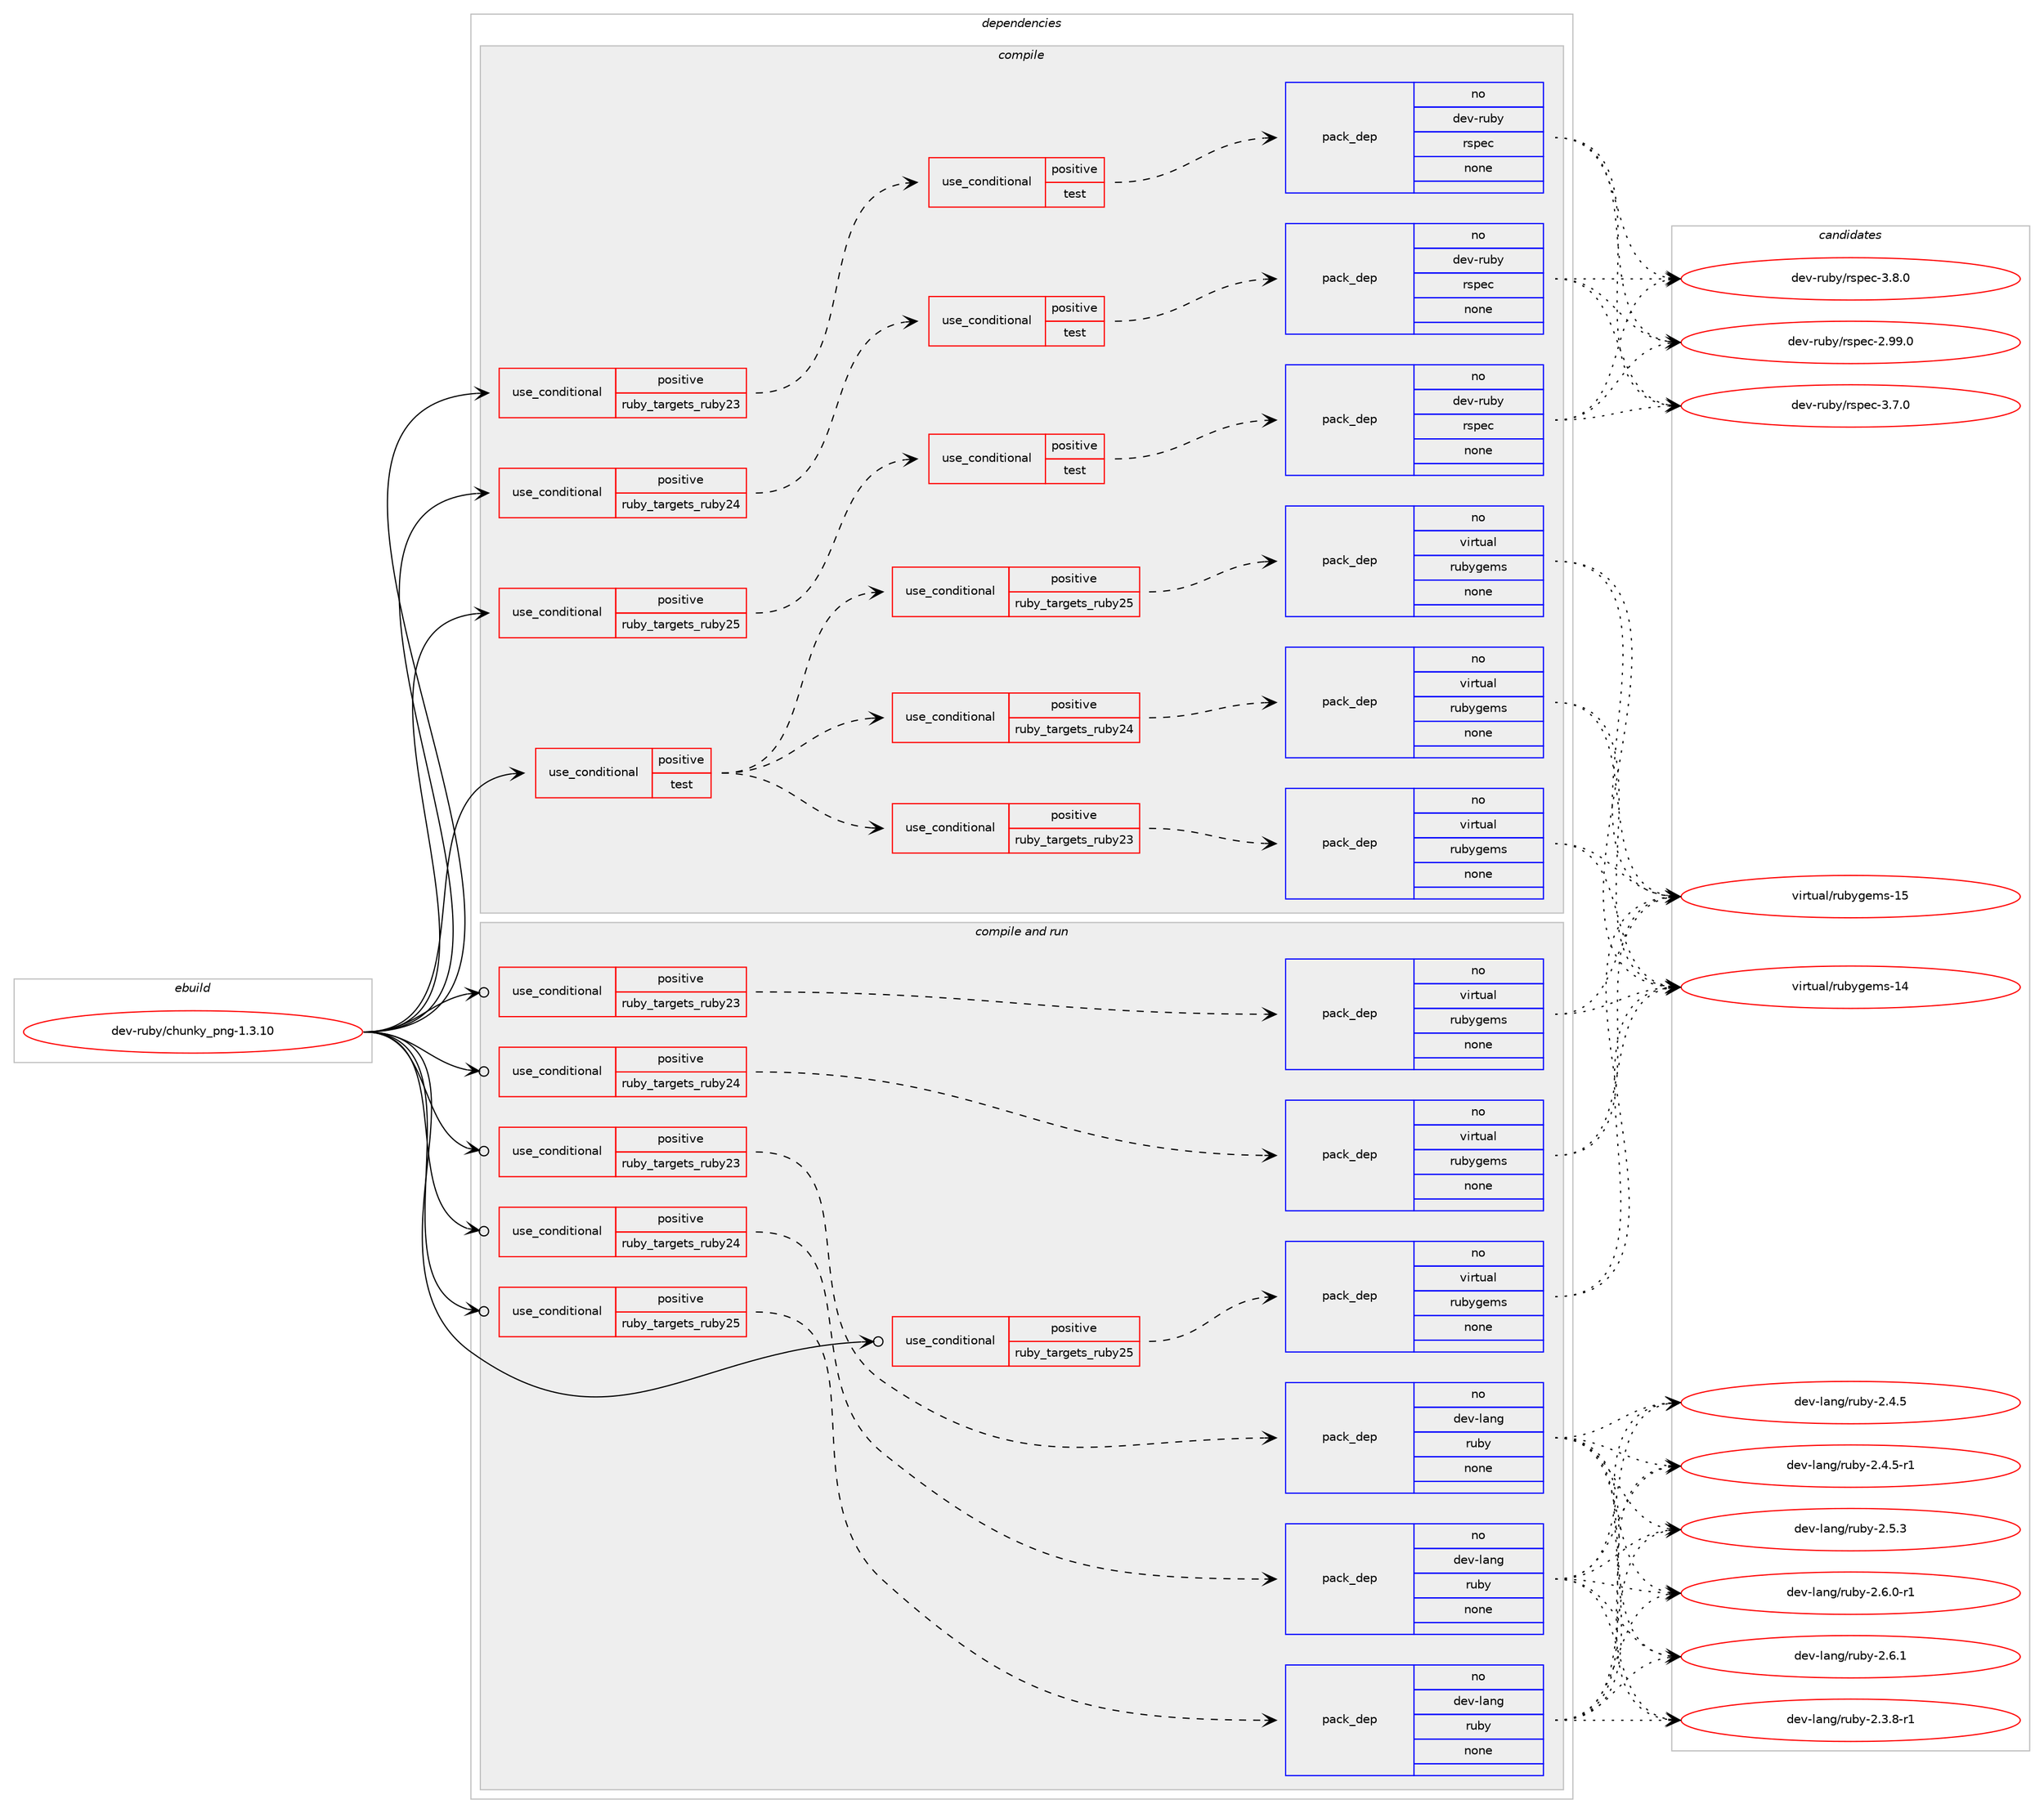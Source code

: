 digraph prolog {

# *************
# Graph options
# *************

newrank=true;
concentrate=true;
compound=true;
graph [rankdir=LR,fontname=Helvetica,fontsize=10,ranksep=1.5];#, ranksep=2.5, nodesep=0.2];
edge  [arrowhead=vee];
node  [fontname=Helvetica,fontsize=10];

# **********
# The ebuild
# **********

subgraph cluster_leftcol {
color=gray;
rank=same;
label=<<i>ebuild</i>>;
id [label="dev-ruby/chunky_png-1.3.10", color=red, width=4, href="../dev-ruby/chunky_png-1.3.10.svg"];
}

# ****************
# The dependencies
# ****************

subgraph cluster_midcol {
color=gray;
label=<<i>dependencies</i>>;
subgraph cluster_compile {
fillcolor="#eeeeee";
style=filled;
label=<<i>compile</i>>;
subgraph cond396252 {
dependency1486711 [label=<<TABLE BORDER="0" CELLBORDER="1" CELLSPACING="0" CELLPADDING="4"><TR><TD ROWSPAN="3" CELLPADDING="10">use_conditional</TD></TR><TR><TD>positive</TD></TR><TR><TD>ruby_targets_ruby23</TD></TR></TABLE>>, shape=none, color=red];
subgraph cond396253 {
dependency1486712 [label=<<TABLE BORDER="0" CELLBORDER="1" CELLSPACING="0" CELLPADDING="4"><TR><TD ROWSPAN="3" CELLPADDING="10">use_conditional</TD></TR><TR><TD>positive</TD></TR><TR><TD>test</TD></TR></TABLE>>, shape=none, color=red];
subgraph pack1067015 {
dependency1486713 [label=<<TABLE BORDER="0" CELLBORDER="1" CELLSPACING="0" CELLPADDING="4" WIDTH="220"><TR><TD ROWSPAN="6" CELLPADDING="30">pack_dep</TD></TR><TR><TD WIDTH="110">no</TD></TR><TR><TD>dev-ruby</TD></TR><TR><TD>rspec</TD></TR><TR><TD>none</TD></TR><TR><TD></TD></TR></TABLE>>, shape=none, color=blue];
}
dependency1486712:e -> dependency1486713:w [weight=20,style="dashed",arrowhead="vee"];
}
dependency1486711:e -> dependency1486712:w [weight=20,style="dashed",arrowhead="vee"];
}
id:e -> dependency1486711:w [weight=20,style="solid",arrowhead="vee"];
subgraph cond396254 {
dependency1486714 [label=<<TABLE BORDER="0" CELLBORDER="1" CELLSPACING="0" CELLPADDING="4"><TR><TD ROWSPAN="3" CELLPADDING="10">use_conditional</TD></TR><TR><TD>positive</TD></TR><TR><TD>ruby_targets_ruby24</TD></TR></TABLE>>, shape=none, color=red];
subgraph cond396255 {
dependency1486715 [label=<<TABLE BORDER="0" CELLBORDER="1" CELLSPACING="0" CELLPADDING="4"><TR><TD ROWSPAN="3" CELLPADDING="10">use_conditional</TD></TR><TR><TD>positive</TD></TR><TR><TD>test</TD></TR></TABLE>>, shape=none, color=red];
subgraph pack1067016 {
dependency1486716 [label=<<TABLE BORDER="0" CELLBORDER="1" CELLSPACING="0" CELLPADDING="4" WIDTH="220"><TR><TD ROWSPAN="6" CELLPADDING="30">pack_dep</TD></TR><TR><TD WIDTH="110">no</TD></TR><TR><TD>dev-ruby</TD></TR><TR><TD>rspec</TD></TR><TR><TD>none</TD></TR><TR><TD></TD></TR></TABLE>>, shape=none, color=blue];
}
dependency1486715:e -> dependency1486716:w [weight=20,style="dashed",arrowhead="vee"];
}
dependency1486714:e -> dependency1486715:w [weight=20,style="dashed",arrowhead="vee"];
}
id:e -> dependency1486714:w [weight=20,style="solid",arrowhead="vee"];
subgraph cond396256 {
dependency1486717 [label=<<TABLE BORDER="0" CELLBORDER="1" CELLSPACING="0" CELLPADDING="4"><TR><TD ROWSPAN="3" CELLPADDING="10">use_conditional</TD></TR><TR><TD>positive</TD></TR><TR><TD>ruby_targets_ruby25</TD></TR></TABLE>>, shape=none, color=red];
subgraph cond396257 {
dependency1486718 [label=<<TABLE BORDER="0" CELLBORDER="1" CELLSPACING="0" CELLPADDING="4"><TR><TD ROWSPAN="3" CELLPADDING="10">use_conditional</TD></TR><TR><TD>positive</TD></TR><TR><TD>test</TD></TR></TABLE>>, shape=none, color=red];
subgraph pack1067017 {
dependency1486719 [label=<<TABLE BORDER="0" CELLBORDER="1" CELLSPACING="0" CELLPADDING="4" WIDTH="220"><TR><TD ROWSPAN="6" CELLPADDING="30">pack_dep</TD></TR><TR><TD WIDTH="110">no</TD></TR><TR><TD>dev-ruby</TD></TR><TR><TD>rspec</TD></TR><TR><TD>none</TD></TR><TR><TD></TD></TR></TABLE>>, shape=none, color=blue];
}
dependency1486718:e -> dependency1486719:w [weight=20,style="dashed",arrowhead="vee"];
}
dependency1486717:e -> dependency1486718:w [weight=20,style="dashed",arrowhead="vee"];
}
id:e -> dependency1486717:w [weight=20,style="solid",arrowhead="vee"];
subgraph cond396258 {
dependency1486720 [label=<<TABLE BORDER="0" CELLBORDER="1" CELLSPACING="0" CELLPADDING="4"><TR><TD ROWSPAN="3" CELLPADDING="10">use_conditional</TD></TR><TR><TD>positive</TD></TR><TR><TD>test</TD></TR></TABLE>>, shape=none, color=red];
subgraph cond396259 {
dependency1486721 [label=<<TABLE BORDER="0" CELLBORDER="1" CELLSPACING="0" CELLPADDING="4"><TR><TD ROWSPAN="3" CELLPADDING="10">use_conditional</TD></TR><TR><TD>positive</TD></TR><TR><TD>ruby_targets_ruby23</TD></TR></TABLE>>, shape=none, color=red];
subgraph pack1067018 {
dependency1486722 [label=<<TABLE BORDER="0" CELLBORDER="1" CELLSPACING="0" CELLPADDING="4" WIDTH="220"><TR><TD ROWSPAN="6" CELLPADDING="30">pack_dep</TD></TR><TR><TD WIDTH="110">no</TD></TR><TR><TD>virtual</TD></TR><TR><TD>rubygems</TD></TR><TR><TD>none</TD></TR><TR><TD></TD></TR></TABLE>>, shape=none, color=blue];
}
dependency1486721:e -> dependency1486722:w [weight=20,style="dashed",arrowhead="vee"];
}
dependency1486720:e -> dependency1486721:w [weight=20,style="dashed",arrowhead="vee"];
subgraph cond396260 {
dependency1486723 [label=<<TABLE BORDER="0" CELLBORDER="1" CELLSPACING="0" CELLPADDING="4"><TR><TD ROWSPAN="3" CELLPADDING="10">use_conditional</TD></TR><TR><TD>positive</TD></TR><TR><TD>ruby_targets_ruby24</TD></TR></TABLE>>, shape=none, color=red];
subgraph pack1067019 {
dependency1486724 [label=<<TABLE BORDER="0" CELLBORDER="1" CELLSPACING="0" CELLPADDING="4" WIDTH="220"><TR><TD ROWSPAN="6" CELLPADDING="30">pack_dep</TD></TR><TR><TD WIDTH="110">no</TD></TR><TR><TD>virtual</TD></TR><TR><TD>rubygems</TD></TR><TR><TD>none</TD></TR><TR><TD></TD></TR></TABLE>>, shape=none, color=blue];
}
dependency1486723:e -> dependency1486724:w [weight=20,style="dashed",arrowhead="vee"];
}
dependency1486720:e -> dependency1486723:w [weight=20,style="dashed",arrowhead="vee"];
subgraph cond396261 {
dependency1486725 [label=<<TABLE BORDER="0" CELLBORDER="1" CELLSPACING="0" CELLPADDING="4"><TR><TD ROWSPAN="3" CELLPADDING="10">use_conditional</TD></TR><TR><TD>positive</TD></TR><TR><TD>ruby_targets_ruby25</TD></TR></TABLE>>, shape=none, color=red];
subgraph pack1067020 {
dependency1486726 [label=<<TABLE BORDER="0" CELLBORDER="1" CELLSPACING="0" CELLPADDING="4" WIDTH="220"><TR><TD ROWSPAN="6" CELLPADDING="30">pack_dep</TD></TR><TR><TD WIDTH="110">no</TD></TR><TR><TD>virtual</TD></TR><TR><TD>rubygems</TD></TR><TR><TD>none</TD></TR><TR><TD></TD></TR></TABLE>>, shape=none, color=blue];
}
dependency1486725:e -> dependency1486726:w [weight=20,style="dashed",arrowhead="vee"];
}
dependency1486720:e -> dependency1486725:w [weight=20,style="dashed",arrowhead="vee"];
}
id:e -> dependency1486720:w [weight=20,style="solid",arrowhead="vee"];
}
subgraph cluster_compileandrun {
fillcolor="#eeeeee";
style=filled;
label=<<i>compile and run</i>>;
subgraph cond396262 {
dependency1486727 [label=<<TABLE BORDER="0" CELLBORDER="1" CELLSPACING="0" CELLPADDING="4"><TR><TD ROWSPAN="3" CELLPADDING="10">use_conditional</TD></TR><TR><TD>positive</TD></TR><TR><TD>ruby_targets_ruby23</TD></TR></TABLE>>, shape=none, color=red];
subgraph pack1067021 {
dependency1486728 [label=<<TABLE BORDER="0" CELLBORDER="1" CELLSPACING="0" CELLPADDING="4" WIDTH="220"><TR><TD ROWSPAN="6" CELLPADDING="30">pack_dep</TD></TR><TR><TD WIDTH="110">no</TD></TR><TR><TD>dev-lang</TD></TR><TR><TD>ruby</TD></TR><TR><TD>none</TD></TR><TR><TD></TD></TR></TABLE>>, shape=none, color=blue];
}
dependency1486727:e -> dependency1486728:w [weight=20,style="dashed",arrowhead="vee"];
}
id:e -> dependency1486727:w [weight=20,style="solid",arrowhead="odotvee"];
subgraph cond396263 {
dependency1486729 [label=<<TABLE BORDER="0" CELLBORDER="1" CELLSPACING="0" CELLPADDING="4"><TR><TD ROWSPAN="3" CELLPADDING="10">use_conditional</TD></TR><TR><TD>positive</TD></TR><TR><TD>ruby_targets_ruby23</TD></TR></TABLE>>, shape=none, color=red];
subgraph pack1067022 {
dependency1486730 [label=<<TABLE BORDER="0" CELLBORDER="1" CELLSPACING="0" CELLPADDING="4" WIDTH="220"><TR><TD ROWSPAN="6" CELLPADDING="30">pack_dep</TD></TR><TR><TD WIDTH="110">no</TD></TR><TR><TD>virtual</TD></TR><TR><TD>rubygems</TD></TR><TR><TD>none</TD></TR><TR><TD></TD></TR></TABLE>>, shape=none, color=blue];
}
dependency1486729:e -> dependency1486730:w [weight=20,style="dashed",arrowhead="vee"];
}
id:e -> dependency1486729:w [weight=20,style="solid",arrowhead="odotvee"];
subgraph cond396264 {
dependency1486731 [label=<<TABLE BORDER="0" CELLBORDER="1" CELLSPACING="0" CELLPADDING="4"><TR><TD ROWSPAN="3" CELLPADDING="10">use_conditional</TD></TR><TR><TD>positive</TD></TR><TR><TD>ruby_targets_ruby24</TD></TR></TABLE>>, shape=none, color=red];
subgraph pack1067023 {
dependency1486732 [label=<<TABLE BORDER="0" CELLBORDER="1" CELLSPACING="0" CELLPADDING="4" WIDTH="220"><TR><TD ROWSPAN="6" CELLPADDING="30">pack_dep</TD></TR><TR><TD WIDTH="110">no</TD></TR><TR><TD>dev-lang</TD></TR><TR><TD>ruby</TD></TR><TR><TD>none</TD></TR><TR><TD></TD></TR></TABLE>>, shape=none, color=blue];
}
dependency1486731:e -> dependency1486732:w [weight=20,style="dashed",arrowhead="vee"];
}
id:e -> dependency1486731:w [weight=20,style="solid",arrowhead="odotvee"];
subgraph cond396265 {
dependency1486733 [label=<<TABLE BORDER="0" CELLBORDER="1" CELLSPACING="0" CELLPADDING="4"><TR><TD ROWSPAN="3" CELLPADDING="10">use_conditional</TD></TR><TR><TD>positive</TD></TR><TR><TD>ruby_targets_ruby24</TD></TR></TABLE>>, shape=none, color=red];
subgraph pack1067024 {
dependency1486734 [label=<<TABLE BORDER="0" CELLBORDER="1" CELLSPACING="0" CELLPADDING="4" WIDTH="220"><TR><TD ROWSPAN="6" CELLPADDING="30">pack_dep</TD></TR><TR><TD WIDTH="110">no</TD></TR><TR><TD>virtual</TD></TR><TR><TD>rubygems</TD></TR><TR><TD>none</TD></TR><TR><TD></TD></TR></TABLE>>, shape=none, color=blue];
}
dependency1486733:e -> dependency1486734:w [weight=20,style="dashed",arrowhead="vee"];
}
id:e -> dependency1486733:w [weight=20,style="solid",arrowhead="odotvee"];
subgraph cond396266 {
dependency1486735 [label=<<TABLE BORDER="0" CELLBORDER="1" CELLSPACING="0" CELLPADDING="4"><TR><TD ROWSPAN="3" CELLPADDING="10">use_conditional</TD></TR><TR><TD>positive</TD></TR><TR><TD>ruby_targets_ruby25</TD></TR></TABLE>>, shape=none, color=red];
subgraph pack1067025 {
dependency1486736 [label=<<TABLE BORDER="0" CELLBORDER="1" CELLSPACING="0" CELLPADDING="4" WIDTH="220"><TR><TD ROWSPAN="6" CELLPADDING="30">pack_dep</TD></TR><TR><TD WIDTH="110">no</TD></TR><TR><TD>dev-lang</TD></TR><TR><TD>ruby</TD></TR><TR><TD>none</TD></TR><TR><TD></TD></TR></TABLE>>, shape=none, color=blue];
}
dependency1486735:e -> dependency1486736:w [weight=20,style="dashed",arrowhead="vee"];
}
id:e -> dependency1486735:w [weight=20,style="solid",arrowhead="odotvee"];
subgraph cond396267 {
dependency1486737 [label=<<TABLE BORDER="0" CELLBORDER="1" CELLSPACING="0" CELLPADDING="4"><TR><TD ROWSPAN="3" CELLPADDING="10">use_conditional</TD></TR><TR><TD>positive</TD></TR><TR><TD>ruby_targets_ruby25</TD></TR></TABLE>>, shape=none, color=red];
subgraph pack1067026 {
dependency1486738 [label=<<TABLE BORDER="0" CELLBORDER="1" CELLSPACING="0" CELLPADDING="4" WIDTH="220"><TR><TD ROWSPAN="6" CELLPADDING="30">pack_dep</TD></TR><TR><TD WIDTH="110">no</TD></TR><TR><TD>virtual</TD></TR><TR><TD>rubygems</TD></TR><TR><TD>none</TD></TR><TR><TD></TD></TR></TABLE>>, shape=none, color=blue];
}
dependency1486737:e -> dependency1486738:w [weight=20,style="dashed",arrowhead="vee"];
}
id:e -> dependency1486737:w [weight=20,style="solid",arrowhead="odotvee"];
}
subgraph cluster_run {
fillcolor="#eeeeee";
style=filled;
label=<<i>run</i>>;
}
}

# **************
# The candidates
# **************

subgraph cluster_choices {
rank=same;
color=gray;
label=<<i>candidates</i>>;

subgraph choice1067015 {
color=black;
nodesep=1;
choice1001011184511411798121471141151121019945504657574648 [label="dev-ruby/rspec-2.99.0", color=red, width=4,href="../dev-ruby/rspec-2.99.0.svg"];
choice10010111845114117981214711411511210199455146554648 [label="dev-ruby/rspec-3.7.0", color=red, width=4,href="../dev-ruby/rspec-3.7.0.svg"];
choice10010111845114117981214711411511210199455146564648 [label="dev-ruby/rspec-3.8.0", color=red, width=4,href="../dev-ruby/rspec-3.8.0.svg"];
dependency1486713:e -> choice1001011184511411798121471141151121019945504657574648:w [style=dotted,weight="100"];
dependency1486713:e -> choice10010111845114117981214711411511210199455146554648:w [style=dotted,weight="100"];
dependency1486713:e -> choice10010111845114117981214711411511210199455146564648:w [style=dotted,weight="100"];
}
subgraph choice1067016 {
color=black;
nodesep=1;
choice1001011184511411798121471141151121019945504657574648 [label="dev-ruby/rspec-2.99.0", color=red, width=4,href="../dev-ruby/rspec-2.99.0.svg"];
choice10010111845114117981214711411511210199455146554648 [label="dev-ruby/rspec-3.7.0", color=red, width=4,href="../dev-ruby/rspec-3.7.0.svg"];
choice10010111845114117981214711411511210199455146564648 [label="dev-ruby/rspec-3.8.0", color=red, width=4,href="../dev-ruby/rspec-3.8.0.svg"];
dependency1486716:e -> choice1001011184511411798121471141151121019945504657574648:w [style=dotted,weight="100"];
dependency1486716:e -> choice10010111845114117981214711411511210199455146554648:w [style=dotted,weight="100"];
dependency1486716:e -> choice10010111845114117981214711411511210199455146564648:w [style=dotted,weight="100"];
}
subgraph choice1067017 {
color=black;
nodesep=1;
choice1001011184511411798121471141151121019945504657574648 [label="dev-ruby/rspec-2.99.0", color=red, width=4,href="../dev-ruby/rspec-2.99.0.svg"];
choice10010111845114117981214711411511210199455146554648 [label="dev-ruby/rspec-3.7.0", color=red, width=4,href="../dev-ruby/rspec-3.7.0.svg"];
choice10010111845114117981214711411511210199455146564648 [label="dev-ruby/rspec-3.8.0", color=red, width=4,href="../dev-ruby/rspec-3.8.0.svg"];
dependency1486719:e -> choice1001011184511411798121471141151121019945504657574648:w [style=dotted,weight="100"];
dependency1486719:e -> choice10010111845114117981214711411511210199455146554648:w [style=dotted,weight="100"];
dependency1486719:e -> choice10010111845114117981214711411511210199455146564648:w [style=dotted,weight="100"];
}
subgraph choice1067018 {
color=black;
nodesep=1;
choice118105114116117971084711411798121103101109115454952 [label="virtual/rubygems-14", color=red, width=4,href="../virtual/rubygems-14.svg"];
choice118105114116117971084711411798121103101109115454953 [label="virtual/rubygems-15", color=red, width=4,href="../virtual/rubygems-15.svg"];
dependency1486722:e -> choice118105114116117971084711411798121103101109115454952:w [style=dotted,weight="100"];
dependency1486722:e -> choice118105114116117971084711411798121103101109115454953:w [style=dotted,weight="100"];
}
subgraph choice1067019 {
color=black;
nodesep=1;
choice118105114116117971084711411798121103101109115454952 [label="virtual/rubygems-14", color=red, width=4,href="../virtual/rubygems-14.svg"];
choice118105114116117971084711411798121103101109115454953 [label="virtual/rubygems-15", color=red, width=4,href="../virtual/rubygems-15.svg"];
dependency1486724:e -> choice118105114116117971084711411798121103101109115454952:w [style=dotted,weight="100"];
dependency1486724:e -> choice118105114116117971084711411798121103101109115454953:w [style=dotted,weight="100"];
}
subgraph choice1067020 {
color=black;
nodesep=1;
choice118105114116117971084711411798121103101109115454952 [label="virtual/rubygems-14", color=red, width=4,href="../virtual/rubygems-14.svg"];
choice118105114116117971084711411798121103101109115454953 [label="virtual/rubygems-15", color=red, width=4,href="../virtual/rubygems-15.svg"];
dependency1486726:e -> choice118105114116117971084711411798121103101109115454952:w [style=dotted,weight="100"];
dependency1486726:e -> choice118105114116117971084711411798121103101109115454953:w [style=dotted,weight="100"];
}
subgraph choice1067021 {
color=black;
nodesep=1;
choice100101118451089711010347114117981214550465146564511449 [label="dev-lang/ruby-2.3.8-r1", color=red, width=4,href="../dev-lang/ruby-2.3.8-r1.svg"];
choice10010111845108971101034711411798121455046524653 [label="dev-lang/ruby-2.4.5", color=red, width=4,href="../dev-lang/ruby-2.4.5.svg"];
choice100101118451089711010347114117981214550465246534511449 [label="dev-lang/ruby-2.4.5-r1", color=red, width=4,href="../dev-lang/ruby-2.4.5-r1.svg"];
choice10010111845108971101034711411798121455046534651 [label="dev-lang/ruby-2.5.3", color=red, width=4,href="../dev-lang/ruby-2.5.3.svg"];
choice100101118451089711010347114117981214550465446484511449 [label="dev-lang/ruby-2.6.0-r1", color=red, width=4,href="../dev-lang/ruby-2.6.0-r1.svg"];
choice10010111845108971101034711411798121455046544649 [label="dev-lang/ruby-2.6.1", color=red, width=4,href="../dev-lang/ruby-2.6.1.svg"];
dependency1486728:e -> choice100101118451089711010347114117981214550465146564511449:w [style=dotted,weight="100"];
dependency1486728:e -> choice10010111845108971101034711411798121455046524653:w [style=dotted,weight="100"];
dependency1486728:e -> choice100101118451089711010347114117981214550465246534511449:w [style=dotted,weight="100"];
dependency1486728:e -> choice10010111845108971101034711411798121455046534651:w [style=dotted,weight="100"];
dependency1486728:e -> choice100101118451089711010347114117981214550465446484511449:w [style=dotted,weight="100"];
dependency1486728:e -> choice10010111845108971101034711411798121455046544649:w [style=dotted,weight="100"];
}
subgraph choice1067022 {
color=black;
nodesep=1;
choice118105114116117971084711411798121103101109115454952 [label="virtual/rubygems-14", color=red, width=4,href="../virtual/rubygems-14.svg"];
choice118105114116117971084711411798121103101109115454953 [label="virtual/rubygems-15", color=red, width=4,href="../virtual/rubygems-15.svg"];
dependency1486730:e -> choice118105114116117971084711411798121103101109115454952:w [style=dotted,weight="100"];
dependency1486730:e -> choice118105114116117971084711411798121103101109115454953:w [style=dotted,weight="100"];
}
subgraph choice1067023 {
color=black;
nodesep=1;
choice100101118451089711010347114117981214550465146564511449 [label="dev-lang/ruby-2.3.8-r1", color=red, width=4,href="../dev-lang/ruby-2.3.8-r1.svg"];
choice10010111845108971101034711411798121455046524653 [label="dev-lang/ruby-2.4.5", color=red, width=4,href="../dev-lang/ruby-2.4.5.svg"];
choice100101118451089711010347114117981214550465246534511449 [label="dev-lang/ruby-2.4.5-r1", color=red, width=4,href="../dev-lang/ruby-2.4.5-r1.svg"];
choice10010111845108971101034711411798121455046534651 [label="dev-lang/ruby-2.5.3", color=red, width=4,href="../dev-lang/ruby-2.5.3.svg"];
choice100101118451089711010347114117981214550465446484511449 [label="dev-lang/ruby-2.6.0-r1", color=red, width=4,href="../dev-lang/ruby-2.6.0-r1.svg"];
choice10010111845108971101034711411798121455046544649 [label="dev-lang/ruby-2.6.1", color=red, width=4,href="../dev-lang/ruby-2.6.1.svg"];
dependency1486732:e -> choice100101118451089711010347114117981214550465146564511449:w [style=dotted,weight="100"];
dependency1486732:e -> choice10010111845108971101034711411798121455046524653:w [style=dotted,weight="100"];
dependency1486732:e -> choice100101118451089711010347114117981214550465246534511449:w [style=dotted,weight="100"];
dependency1486732:e -> choice10010111845108971101034711411798121455046534651:w [style=dotted,weight="100"];
dependency1486732:e -> choice100101118451089711010347114117981214550465446484511449:w [style=dotted,weight="100"];
dependency1486732:e -> choice10010111845108971101034711411798121455046544649:w [style=dotted,weight="100"];
}
subgraph choice1067024 {
color=black;
nodesep=1;
choice118105114116117971084711411798121103101109115454952 [label="virtual/rubygems-14", color=red, width=4,href="../virtual/rubygems-14.svg"];
choice118105114116117971084711411798121103101109115454953 [label="virtual/rubygems-15", color=red, width=4,href="../virtual/rubygems-15.svg"];
dependency1486734:e -> choice118105114116117971084711411798121103101109115454952:w [style=dotted,weight="100"];
dependency1486734:e -> choice118105114116117971084711411798121103101109115454953:w [style=dotted,weight="100"];
}
subgraph choice1067025 {
color=black;
nodesep=1;
choice100101118451089711010347114117981214550465146564511449 [label="dev-lang/ruby-2.3.8-r1", color=red, width=4,href="../dev-lang/ruby-2.3.8-r1.svg"];
choice10010111845108971101034711411798121455046524653 [label="dev-lang/ruby-2.4.5", color=red, width=4,href="../dev-lang/ruby-2.4.5.svg"];
choice100101118451089711010347114117981214550465246534511449 [label="dev-lang/ruby-2.4.5-r1", color=red, width=4,href="../dev-lang/ruby-2.4.5-r1.svg"];
choice10010111845108971101034711411798121455046534651 [label="dev-lang/ruby-2.5.3", color=red, width=4,href="../dev-lang/ruby-2.5.3.svg"];
choice100101118451089711010347114117981214550465446484511449 [label="dev-lang/ruby-2.6.0-r1", color=red, width=4,href="../dev-lang/ruby-2.6.0-r1.svg"];
choice10010111845108971101034711411798121455046544649 [label="dev-lang/ruby-2.6.1", color=red, width=4,href="../dev-lang/ruby-2.6.1.svg"];
dependency1486736:e -> choice100101118451089711010347114117981214550465146564511449:w [style=dotted,weight="100"];
dependency1486736:e -> choice10010111845108971101034711411798121455046524653:w [style=dotted,weight="100"];
dependency1486736:e -> choice100101118451089711010347114117981214550465246534511449:w [style=dotted,weight="100"];
dependency1486736:e -> choice10010111845108971101034711411798121455046534651:w [style=dotted,weight="100"];
dependency1486736:e -> choice100101118451089711010347114117981214550465446484511449:w [style=dotted,weight="100"];
dependency1486736:e -> choice10010111845108971101034711411798121455046544649:w [style=dotted,weight="100"];
}
subgraph choice1067026 {
color=black;
nodesep=1;
choice118105114116117971084711411798121103101109115454952 [label="virtual/rubygems-14", color=red, width=4,href="../virtual/rubygems-14.svg"];
choice118105114116117971084711411798121103101109115454953 [label="virtual/rubygems-15", color=red, width=4,href="../virtual/rubygems-15.svg"];
dependency1486738:e -> choice118105114116117971084711411798121103101109115454952:w [style=dotted,weight="100"];
dependency1486738:e -> choice118105114116117971084711411798121103101109115454953:w [style=dotted,weight="100"];
}
}

}
